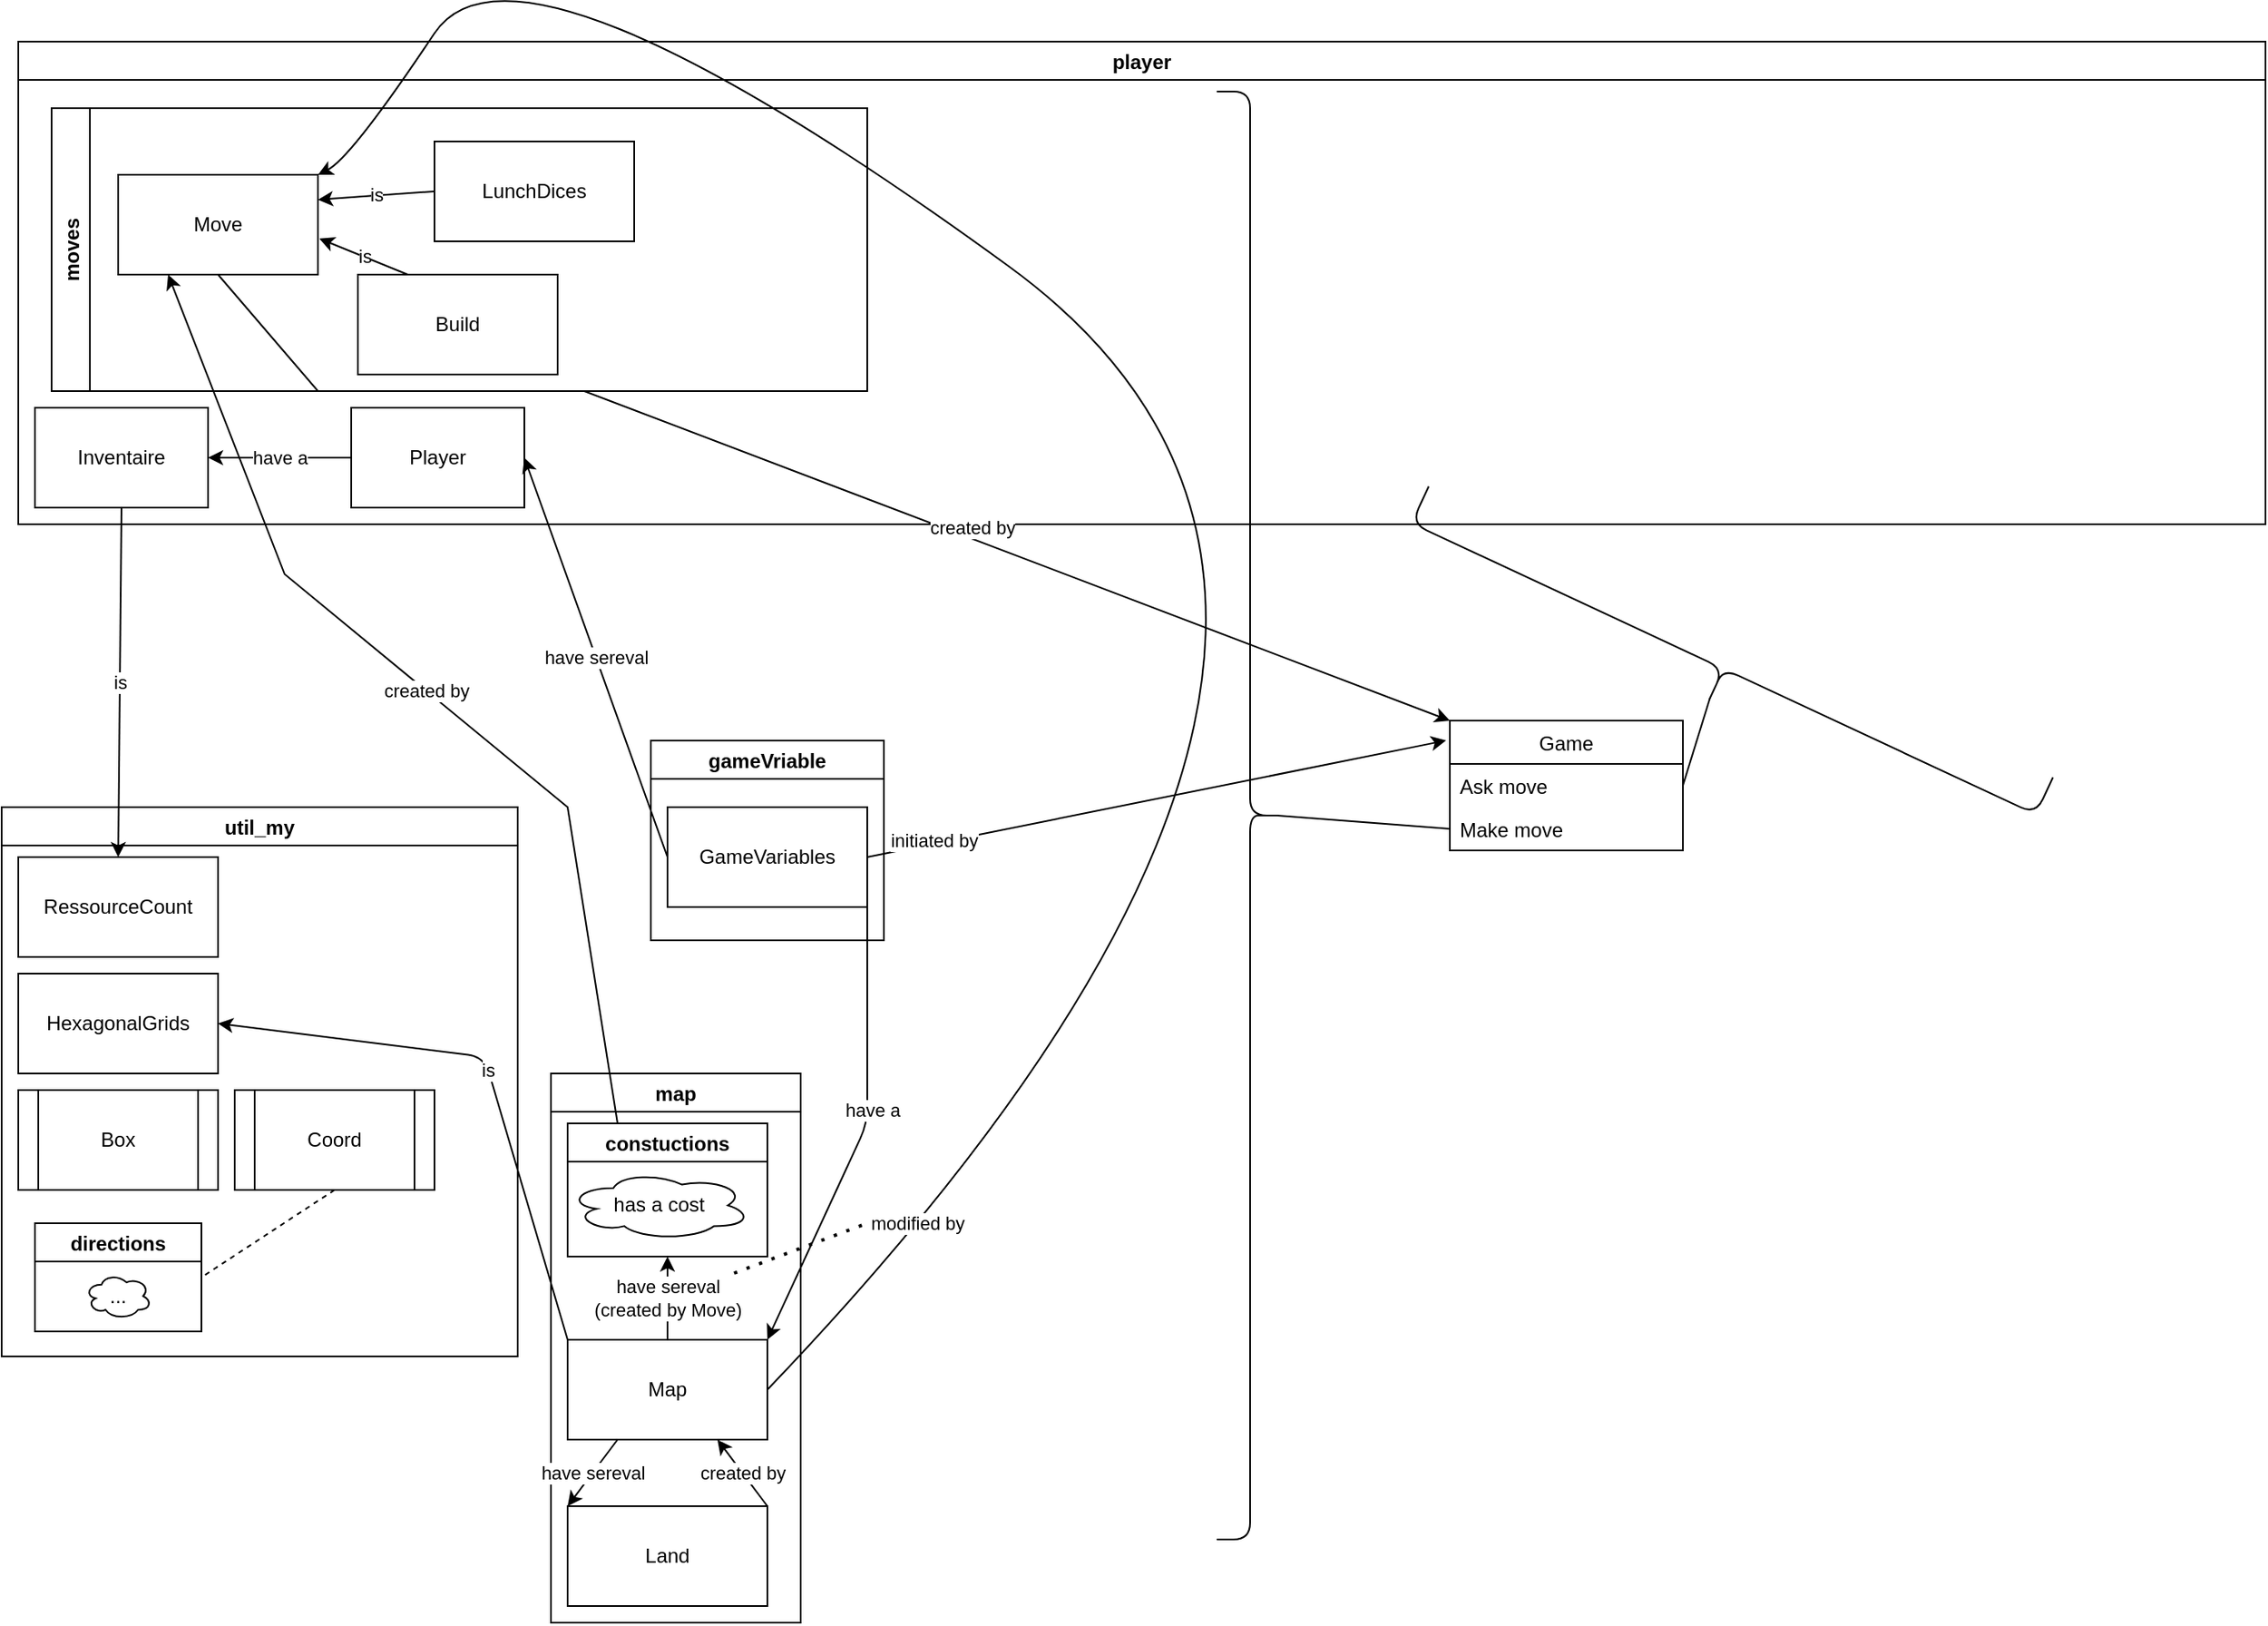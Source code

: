 <mxfile>
    <diagram id="QUZYU_OlkySdI_vLha0s" name="Page-1">
        <mxGraphModel dx="914" dy="752" grid="1" gridSize="10" guides="1" tooltips="1" connect="1" arrows="1" fold="1" page="1" pageScale="1" pageWidth="2339" pageHeight="3300" math="0" shadow="0">
            <root>
                <mxCell id="0"/>
                <mxCell id="1" parent="0"/>
                <mxCell id="49" value="map" style="swimlane;" parent="1" vertex="1">
                    <mxGeometry x="390" y="720" width="150" height="330" as="geometry"/>
                </mxCell>
                <mxCell id="7" value="Map" style="whiteSpace=wrap;html=1;" parent="49" vertex="1">
                    <mxGeometry x="10" y="160" width="120" height="60" as="geometry"/>
                </mxCell>
                <mxCell id="50" value="constuctions" style="swimlane;" parent="49" vertex="1">
                    <mxGeometry x="10" y="30" width="120" height="80" as="geometry"/>
                </mxCell>
                <mxCell id="51" value="has a cost" style="ellipse;shape=cloud;whiteSpace=wrap;html=1;" parent="50" vertex="1">
                    <mxGeometry y="28.5" width="110" height="41.5" as="geometry"/>
                </mxCell>
                <mxCell id="149" value="have sereval &lt;br&gt;(created by Move)" style="endArrow=classic;html=1;exitX=0.5;exitY=0;exitDx=0;exitDy=0;entryX=0.5;entryY=1;entryDx=0;entryDy=0;" parent="49" source="7" target="50" edge="1">
                    <mxGeometry width="50" height="50" relative="1" as="geometry">
                        <mxPoint y="-90" as="sourcePoint"/>
                        <mxPoint x="80" y="-140" as="targetPoint"/>
                    </mxGeometry>
                </mxCell>
                <mxCell id="177" value="have sereval" style="endArrow=classic;html=1;exitX=0.25;exitY=1;exitDx=0;exitDy=0;entryX=0;entryY=0;entryDx=0;entryDy=0;" parent="49" source="7" target="178" edge="1">
                    <mxGeometry width="50" height="50" relative="1" as="geometry">
                        <mxPoint x="60" y="-190" as="sourcePoint"/>
                        <mxPoint x="70" y="260" as="targetPoint"/>
                    </mxGeometry>
                </mxCell>
                <mxCell id="178" value="Land" style="whiteSpace=wrap;html=1;" parent="49" vertex="1">
                    <mxGeometry x="10" y="260" width="120" height="60" as="geometry"/>
                </mxCell>
                <mxCell id="180" value="created by" style="endArrow=classic;html=1;exitX=1;exitY=0;exitDx=0;exitDy=0;entryX=0.75;entryY=1;entryDx=0;entryDy=0;" parent="49" source="178" target="7" edge="1">
                    <mxGeometry width="50" height="50" relative="1" as="geometry">
                        <mxPoint x="220" y="230" as="sourcePoint"/>
                        <mxPoint x="220" y="270" as="targetPoint"/>
                    </mxGeometry>
                </mxCell>
                <mxCell id="9" value="player" style="swimlane;" parent="1" vertex="1">
                    <mxGeometry x="70" y="100" width="1350" height="290" as="geometry"/>
                </mxCell>
                <mxCell id="2" value="Player" style="whiteSpace=wrap;html=1;" parent="9" vertex="1">
                    <mxGeometry x="200" y="220" width="104" height="60" as="geometry"/>
                </mxCell>
                <mxCell id="10" value="Inventaire" style="whiteSpace=wrap;html=1;" parent="9" vertex="1">
                    <mxGeometry x="10" y="220" width="104" height="60" as="geometry"/>
                </mxCell>
                <mxCell id="15" value="have a" style="endArrow=classic;html=1;exitX=0;exitY=0.5;exitDx=0;exitDy=0;entryX=1;entryY=0.5;entryDx=0;entryDy=0;" parent="9" source="2" target="10" edge="1">
                    <mxGeometry width="50" height="50" relative="1" as="geometry">
                        <mxPoint x="290" y="250" as="sourcePoint"/>
                        <mxPoint x="340" y="200" as="targetPoint"/>
                    </mxGeometry>
                </mxCell>
                <mxCell id="42" value="moves" style="swimlane;horizontal=0;" parent="9" vertex="1">
                    <mxGeometry x="20" y="40" width="490" height="170" as="geometry"/>
                </mxCell>
                <mxCell id="43" value="Build" style="rounded=0;whiteSpace=wrap;html=1;" parent="42" vertex="1">
                    <mxGeometry x="184" y="100" width="120" height="60" as="geometry"/>
                </mxCell>
                <mxCell id="44" value="LunchDices" style="rounded=0;whiteSpace=wrap;html=1;" parent="42" vertex="1">
                    <mxGeometry x="230" y="20" width="120" height="60" as="geometry"/>
                </mxCell>
                <mxCell id="45" value="Move" style="rounded=0;whiteSpace=wrap;html=1;" parent="42" vertex="1">
                    <mxGeometry x="40" y="40" width="120" height="60" as="geometry"/>
                </mxCell>
                <mxCell id="46" value="is" style="endArrow=classic;html=1;exitX=0;exitY=0.5;exitDx=0;exitDy=0;entryX=1;entryY=0.25;entryDx=0;entryDy=0;" parent="42" source="44" target="45" edge="1">
                    <mxGeometry width="50" height="50" relative="1" as="geometry">
                        <mxPoint x="52.0" y="260.0" as="sourcePoint"/>
                        <mxPoint x="100" y="170" as="targetPoint"/>
                    </mxGeometry>
                </mxCell>
                <mxCell id="47" value="is" style="endArrow=classic;html=1;exitX=0.25;exitY=0;exitDx=0;exitDy=0;entryX=1.007;entryY=0.639;entryDx=0;entryDy=0;entryPerimeter=0;" parent="42" source="43" target="45" edge="1">
                    <mxGeometry width="50" height="50" relative="1" as="geometry">
                        <mxPoint x="110" y="110" as="sourcePoint"/>
                        <mxPoint x="110" y="80" as="targetPoint"/>
                    </mxGeometry>
                </mxCell>
                <mxCell id="17" value="util_my" style="swimlane;" parent="1" vertex="1">
                    <mxGeometry x="60" y="560" width="310" height="330" as="geometry"/>
                </mxCell>
                <mxCell id="16" value="RessourceCount" style="rounded=0;whiteSpace=wrap;html=1;" parent="17" vertex="1">
                    <mxGeometry x="10" y="30" width="120" height="60" as="geometry"/>
                </mxCell>
                <mxCell id="19" value="HexagonalGrids" style="rounded=0;whiteSpace=wrap;html=1;" parent="17" vertex="1">
                    <mxGeometry x="10" y="100" width="120" height="60" as="geometry"/>
                </mxCell>
                <mxCell id="35" value="Box" style="shape=process;whiteSpace=wrap;html=1;backgroundOutline=1;" parent="17" vertex="1">
                    <mxGeometry x="10" y="170" width="120" height="60" as="geometry"/>
                </mxCell>
                <mxCell id="37" value="Coord" style="shape=process;whiteSpace=wrap;html=1;backgroundOutline=1;" parent="17" vertex="1">
                    <mxGeometry x="140" y="170" width="120" height="60" as="geometry"/>
                </mxCell>
                <mxCell id="38" value="directions" style="swimlane;" parent="17" vertex="1">
                    <mxGeometry x="20" y="250" width="100" height="65" as="geometry"/>
                </mxCell>
                <mxCell id="39" value="..." style="ellipse;shape=cloud;whiteSpace=wrap;html=1;" parent="38" vertex="1">
                    <mxGeometry x="30" y="30" width="40" height="27.5" as="geometry"/>
                </mxCell>
                <mxCell id="156" value="" style="endArrow=none;dashed=1;html=1;exitX=0.5;exitY=1;exitDx=0;exitDy=0;entryX=1;entryY=0.5;entryDx=0;entryDy=0;" parent="17" source="37" target="38" edge="1">
                    <mxGeometry width="50" height="50" relative="1" as="geometry">
                        <mxPoint x="200" y="170" as="sourcePoint"/>
                        <mxPoint x="250" y="120" as="targetPoint"/>
                    </mxGeometry>
                </mxCell>
                <mxCell id="18" value="is" style="endArrow=classic;html=1;exitX=0.5;exitY=1;exitDx=0;exitDy=0;entryX=0.5;entryY=0;entryDx=0;entryDy=0;" parent="1" source="10" target="16" edge="1">
                    <mxGeometry width="50" height="50" relative="1" as="geometry">
                        <mxPoint x="380" y="610" as="sourcePoint"/>
                        <mxPoint x="430" y="560" as="targetPoint"/>
                    </mxGeometry>
                </mxCell>
                <mxCell id="20" value="is" style="endArrow=classic;html=1;exitX=0;exitY=0;exitDx=0;exitDy=0;entryX=1;entryY=0.5;entryDx=0;entryDy=0;" parent="1" source="7" target="19" edge="1">
                    <mxGeometry width="50" height="50" relative="1" as="geometry">
                        <mxPoint x="142" y="450" as="sourcePoint"/>
                        <mxPoint x="150" y="600" as="targetPoint"/>
                        <Array as="points">
                            <mxPoint x="350" y="710"/>
                        </Array>
                    </mxGeometry>
                </mxCell>
                <mxCell id="23" value="gameVriable" style="swimlane;" parent="1" vertex="1">
                    <mxGeometry x="450" y="520" width="140" height="120" as="geometry"/>
                </mxCell>
                <mxCell id="27" value="GameVariables" style="rounded=0;whiteSpace=wrap;html=1;" parent="23" vertex="1">
                    <mxGeometry x="10" y="40" width="120" height="60" as="geometry"/>
                </mxCell>
                <mxCell id="32" value="have a" style="endArrow=classic;html=1;exitX=1;exitY=1;exitDx=0;exitDy=0;entryX=1;entryY=0;entryDx=0;entryDy=0;" parent="1" source="27" target="7" edge="1">
                    <mxGeometry x="-0.109" y="3" width="50" height="50" relative="1" as="geometry">
                        <mxPoint x="680" y="410" as="sourcePoint"/>
                        <mxPoint x="310" y="600" as="targetPoint"/>
                        <Array as="points">
                            <mxPoint x="580" y="750"/>
                        </Array>
                        <mxPoint as="offset"/>
                    </mxGeometry>
                </mxCell>
                <mxCell id="33" value="have sereval" style="endArrow=classic;html=1;exitX=0;exitY=0.5;exitDx=0;exitDy=0;entryX=1;entryY=0.5;entryDx=0;entryDy=0;" parent="1" source="27" target="2" edge="1">
                    <mxGeometry width="50" height="50" relative="1" as="geometry">
                        <mxPoint x="510" y="380" as="sourcePoint"/>
                        <mxPoint x="640" y="520" as="targetPoint"/>
                    </mxGeometry>
                </mxCell>
                <mxCell id="53" value="created by" style="edgeStyle=none;rounded=0;orthogonalLoop=1;jettySize=auto;html=1;exitX=0.25;exitY=0;exitDx=0;exitDy=0;entryX=0.25;entryY=1;entryDx=0;entryDy=0;" parent="1" source="50" target="45" edge="1">
                    <mxGeometry relative="1" as="geometry">
                        <mxPoint x="360" y="490" as="sourcePoint"/>
                        <mxPoint x="290" y="460" as="targetPoint"/>
                        <Array as="points">
                            <mxPoint x="400" y="560"/>
                            <mxPoint x="230" y="420"/>
                        </Array>
                    </mxGeometry>
                </mxCell>
                <mxCell id="152" value="modified by" style="curved=1;endArrow=classic;html=1;exitX=1;exitY=0.5;exitDx=0;exitDy=0;entryX=1;entryY=0;entryDx=0;entryDy=0;" parent="1" source="7" target="45" edge="1">
                    <mxGeometry x="-0.828" y="4" width="50" height="50" relative="1" as="geometry">
                        <mxPoint x="570" y="440" as="sourcePoint"/>
                        <mxPoint x="260" y="480" as="targetPoint"/>
                        <Array as="points">
                            <mxPoint x="960" y="450"/>
                            <mxPoint x="370" y="20"/>
                            <mxPoint x="270" y="170"/>
                        </Array>
                        <mxPoint as="offset"/>
                    </mxGeometry>
                </mxCell>
                <mxCell id="155" value="" style="endArrow=none;dashed=1;html=1;dashPattern=1 3;strokeWidth=2;" parent="1" edge="1">
                    <mxGeometry width="50" height="50" relative="1" as="geometry">
                        <mxPoint x="500" y="840" as="sourcePoint"/>
                        <mxPoint x="580" y="810" as="targetPoint"/>
                    </mxGeometry>
                </mxCell>
                <mxCell id="159" value="initiated by" style="endArrow=classic;html=1;exitX=1;exitY=0.5;exitDx=0;exitDy=0;entryX=-0.016;entryY=0.153;entryDx=0;entryDy=0;entryPerimeter=0;" parent="1" source="27" target="160" edge="1">
                    <mxGeometry x="-0.768" y="2" width="50" height="50" relative="1" as="geometry">
                        <mxPoint x="620" y="510" as="sourcePoint"/>
                        <mxPoint x="900" y="470" as="targetPoint"/>
                        <mxPoint as="offset"/>
                    </mxGeometry>
                </mxCell>
                <mxCell id="160" value="Game" style="swimlane;fontStyle=0;childLayout=stackLayout;horizontal=1;startSize=26;horizontalStack=0;resizeParent=1;resizeParentMax=0;resizeLast=0;collapsible=1;marginBottom=0;" parent="1" vertex="1">
                    <mxGeometry x="930" y="508" width="140" height="78" as="geometry"/>
                </mxCell>
                <mxCell id="161" value="Ask move" style="text;strokeColor=none;fillColor=none;align=left;verticalAlign=top;spacingLeft=4;spacingRight=4;overflow=hidden;rotatable=0;points=[[0,0.5],[1,0.5]];portConstraint=eastwest;" parent="160" vertex="1">
                    <mxGeometry y="26" width="140" height="26" as="geometry"/>
                </mxCell>
                <mxCell id="162" value="Make move" style="text;strokeColor=none;fillColor=none;align=left;verticalAlign=top;spacingLeft=4;spacingRight=4;overflow=hidden;rotatable=0;points=[[0,0.5],[1,0.5]];portConstraint=eastwest;" parent="160" vertex="1">
                    <mxGeometry y="52" width="140" height="26" as="geometry"/>
                </mxCell>
                <mxCell id="166" value="" style="shape=curlyBracket;whiteSpace=wrap;html=1;rounded=1;flipH=1;" parent="1" vertex="1">
                    <mxGeometry x="790" y="130" width="40" height="870" as="geometry"/>
                </mxCell>
                <mxCell id="172" value="" style="shape=curlyBracket;whiteSpace=wrap;html=1;rounded=1;rotation=-65;" parent="1" vertex="1">
                    <mxGeometry x="1070" y="270" width="48.94" height="413.75" as="geometry"/>
                </mxCell>
                <mxCell id="181" value="" style="endArrow=none;html=1;entryX=0;entryY=0.5;entryDx=0;entryDy=0;exitX=0.1;exitY=0.5;exitDx=0;exitDy=0;exitPerimeter=0;" parent="1" source="166" target="162" edge="1">
                    <mxGeometry width="50" height="50" relative="1" as="geometry">
                        <mxPoint x="830" y="565" as="sourcePoint"/>
                        <mxPoint x="1010" y="520" as="targetPoint"/>
                    </mxGeometry>
                </mxCell>
                <mxCell id="182" value="" style="endArrow=none;html=1;entryX=0.1;entryY=0.5;entryDx=0;entryDy=0;entryPerimeter=0;exitX=1;exitY=0.5;exitDx=0;exitDy=0;" parent="1" source="161" target="172" edge="1">
                    <mxGeometry width="50" height="50" relative="1" as="geometry">
                        <mxPoint x="960" y="570" as="sourcePoint"/>
                        <mxPoint x="1010" y="520" as="targetPoint"/>
                    </mxGeometry>
                </mxCell>
                <mxCell id="48" value="created by" style="edgeStyle=none;rounded=0;orthogonalLoop=1;jettySize=auto;html=1;exitX=0.5;exitY=1;exitDx=0;exitDy=0;entryX=0;entryY=0;entryDx=0;entryDy=0;" parent="1" source="45" target="160" edge="1">
                    <mxGeometry x="0.236" y="6" relative="1" as="geometry">
                        <mxPoint x="170" y="270" as="sourcePoint"/>
                        <mxPoint x="690" y="520" as="targetPoint"/>
                        <Array as="points">
                            <mxPoint x="250" y="310"/>
                            <mxPoint x="410" y="310"/>
                        </Array>
                        <mxPoint as="offset"/>
                    </mxGeometry>
                </mxCell>
            </root>
        </mxGraphModel>
    </diagram>
</mxfile>